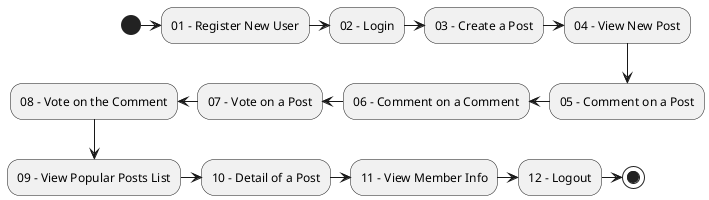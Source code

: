@startuml activity diagram
(*) -right-> "01 - Register New User"
-right-> "02 - Login"
-right-> "03 - Create a Post"
-right-> "04 - View New Post"
-down-> "05 - Comment on a Post"
-left-> "06 - Comment on a Comment"
-left-> "07 - Vote on a Post"
-left-> "08 - Vote on the Comment"
-down-> "09 - View Popular Posts List"
-right-> "10 - Detail of a Post"
-right-> "11 - View Member Info"
-right-> "12 - Logout"
-right-> (*)
@enduml